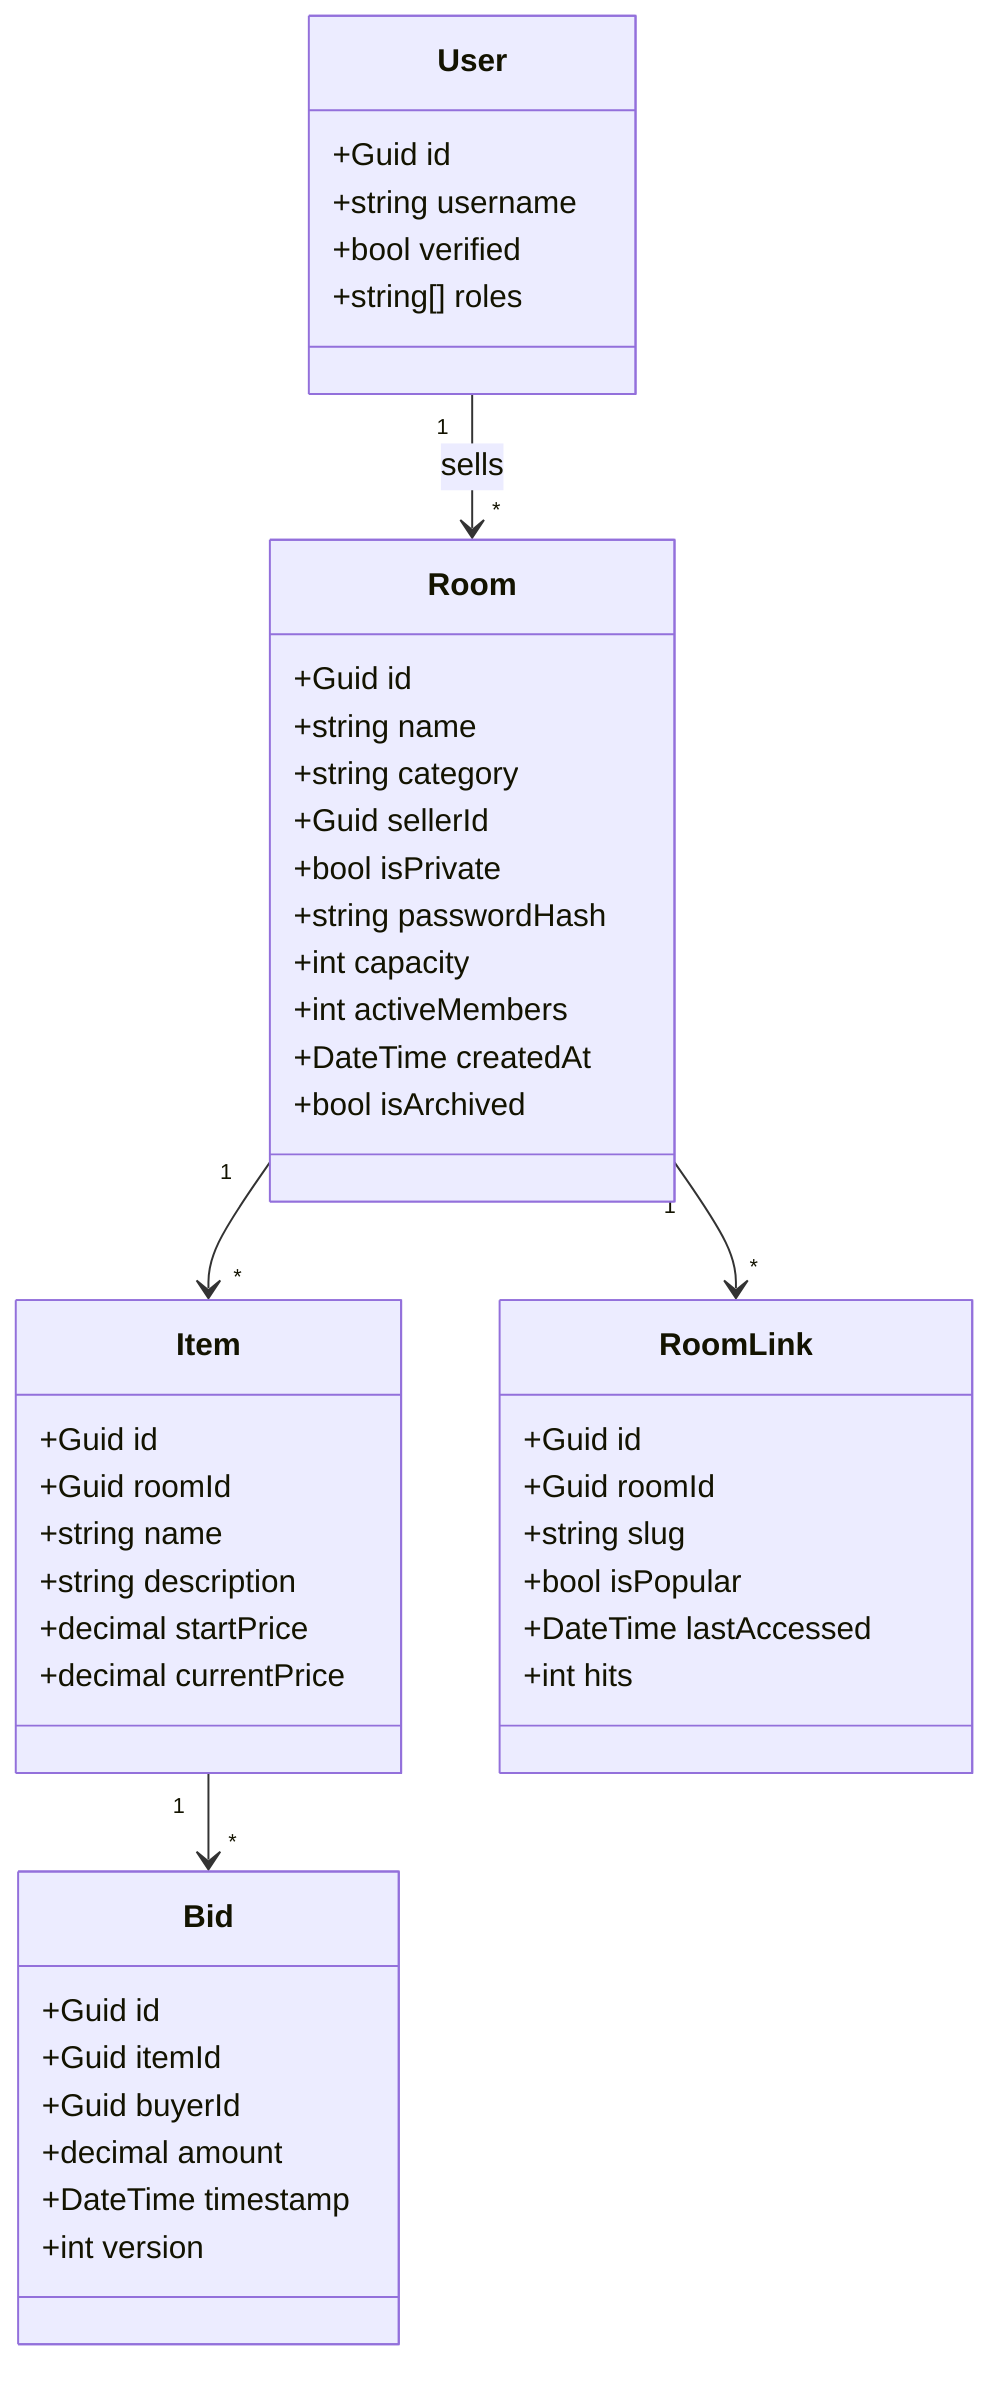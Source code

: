 %% DistributedShoppingStore – Domain Model (Class Diagram)
classDiagram
    class User {
        +Guid id
        +string username
        +bool verified
        +string[] roles
    }
    class Room {
        +Guid id
        +string name
        +string category
        +Guid sellerId
        +bool isPrivate
        +string passwordHash
        +int capacity
        +int activeMembers
        +DateTime createdAt
        +bool isArchived
    }
    class Item {
        +Guid id
        +Guid roomId
        +string name
        +string description
        +decimal startPrice
        +decimal currentPrice
    }
    class Bid {
        +Guid id
        +Guid itemId
        +Guid buyerId
        +decimal amount
        +DateTime timestamp
        +int version
    }
    class RoomLink {
        +Guid id
        +Guid roomId
        +string slug
        +bool isPopular
        +DateTime lastAccessed
        +int hits
    }

    User "1" --> "*" Room : sells
    Room "1" --> "*" Item
    Item "1" --> "*" Bid
    Room "1" --> "*" RoomLink